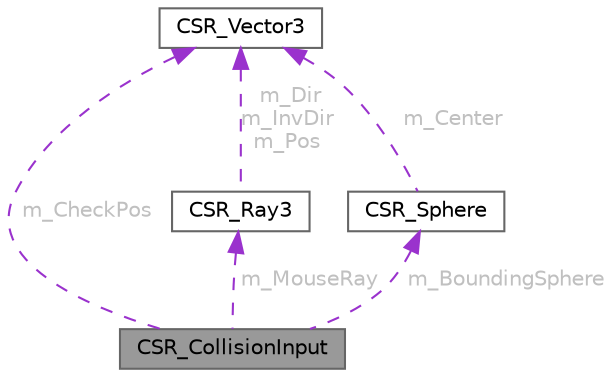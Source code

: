 digraph "CSR_CollisionInput"
{
 // LATEX_PDF_SIZE
  bgcolor="transparent";
  edge [fontname=Helvetica,fontsize=10,labelfontname=Helvetica,labelfontsize=10];
  node [fontname=Helvetica,fontsize=10,shape=box,height=0.2,width=0.4];
  Node1 [id="Node000001",label="CSR_CollisionInput",height=0.2,width=0.4,color="gray40", fillcolor="grey60", style="filled", fontcolor="black",tooltip=" "];
  Node2 -> Node1 [id="edge1_Node000001_Node000002",dir="back",color="darkorchid3",style="dashed",tooltip=" ",label=" m_MouseRay",fontcolor="grey" ];
  Node2 [id="Node000002",label="CSR_Ray3",height=0.2,width=0.4,color="gray40", fillcolor="white", style="filled",URL="$struct_c_s_r___ray3.html",tooltip=" "];
  Node3 -> Node2 [id="edge2_Node000002_Node000003",dir="back",color="darkorchid3",style="dashed",tooltip=" ",label=" m_Dir\nm_InvDir\nm_Pos",fontcolor="grey" ];
  Node3 [id="Node000003",label="CSR_Vector3",height=0.2,width=0.4,color="gray40", fillcolor="white", style="filled",URL="$struct_c_s_r___vector3.html",tooltip=" "];
  Node4 -> Node1 [id="edge3_Node000001_Node000004",dir="back",color="darkorchid3",style="dashed",tooltip=" ",label=" m_BoundingSphere",fontcolor="grey" ];
  Node4 [id="Node000004",label="CSR_Sphere",height=0.2,width=0.4,color="gray40", fillcolor="white", style="filled",URL="$struct_c_s_r___sphere.html",tooltip=" "];
  Node3 -> Node4 [id="edge4_Node000004_Node000003",dir="back",color="darkorchid3",style="dashed",tooltip=" ",label=" m_Center",fontcolor="grey" ];
  Node3 -> Node1 [id="edge5_Node000001_Node000003",dir="back",color="darkorchid3",style="dashed",tooltip=" ",label=" m_CheckPos",fontcolor="grey" ];
}
